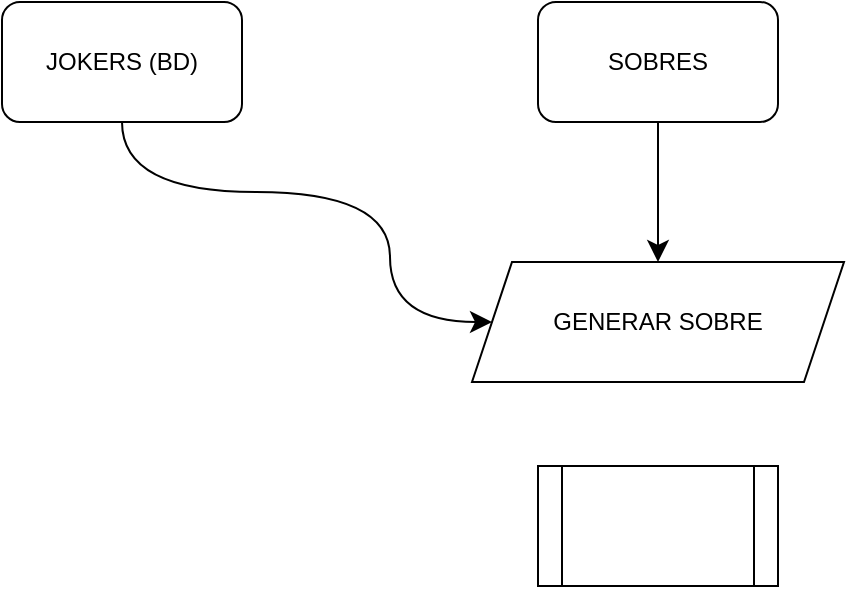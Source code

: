 <mxfile version="24.2.5" type="device">
  <diagram name="Página-1" id="w8T5Lx9Vd9jRssTpH3An">
    <mxGraphModel dx="1834" dy="1227" grid="0" gridSize="10" guides="1" tooltips="1" connect="1" arrows="1" fold="1" page="0" pageScale="1" pageWidth="827" pageHeight="1169" math="0" shadow="0">
      <root>
        <mxCell id="0" />
        <mxCell id="1" parent="0" />
        <mxCell id="-TJmu-0XLkkpXZLbsgY4-6" style="edgeStyle=none;curved=1;rounded=0;orthogonalLoop=1;jettySize=auto;html=1;exitX=0.5;exitY=1;exitDx=0;exitDy=0;entryX=0.5;entryY=0;entryDx=0;entryDy=0;fontSize=12;startSize=8;endSize=8;" edge="1" parent="1" source="-TJmu-0XLkkpXZLbsgY4-1" target="-TJmu-0XLkkpXZLbsgY4-3">
          <mxGeometry relative="1" as="geometry" />
        </mxCell>
        <mxCell id="-TJmu-0XLkkpXZLbsgY4-1" value="SOBRES" style="rounded=1;whiteSpace=wrap;html=1;" vertex="1" parent="1">
          <mxGeometry x="189" y="-58" width="120" height="60" as="geometry" />
        </mxCell>
        <mxCell id="-TJmu-0XLkkpXZLbsgY4-3" value="GENERAR SOBRE" style="shape=parallelogram;perimeter=parallelogramPerimeter;whiteSpace=wrap;html=1;fixedSize=1;" vertex="1" parent="1">
          <mxGeometry x="156" y="72" width="186" height="60" as="geometry" />
        </mxCell>
        <mxCell id="-TJmu-0XLkkpXZLbsgY4-5" style="rounded=0;orthogonalLoop=1;jettySize=auto;html=1;exitX=0.5;exitY=1;exitDx=0;exitDy=0;entryX=0;entryY=0.5;entryDx=0;entryDy=0;fontSize=12;startSize=8;endSize=8;edgeStyle=orthogonalEdgeStyle;curved=1;" edge="1" parent="1" source="-TJmu-0XLkkpXZLbsgY4-4" target="-TJmu-0XLkkpXZLbsgY4-3">
          <mxGeometry relative="1" as="geometry">
            <Array as="points">
              <mxPoint x="-19" y="37" />
              <mxPoint x="115" y="37" />
              <mxPoint x="115" y="102" />
            </Array>
          </mxGeometry>
        </mxCell>
        <mxCell id="-TJmu-0XLkkpXZLbsgY4-4" value="JOKERS (BD)" style="rounded=1;whiteSpace=wrap;html=1;" vertex="1" parent="1">
          <mxGeometry x="-79" y="-58" width="120" height="60" as="geometry" />
        </mxCell>
        <mxCell id="-TJmu-0XLkkpXZLbsgY4-7" value="" style="shape=process;whiteSpace=wrap;html=1;backgroundOutline=1;" vertex="1" parent="1">
          <mxGeometry x="189" y="174" width="120" height="60" as="geometry" />
        </mxCell>
      </root>
    </mxGraphModel>
  </diagram>
</mxfile>
